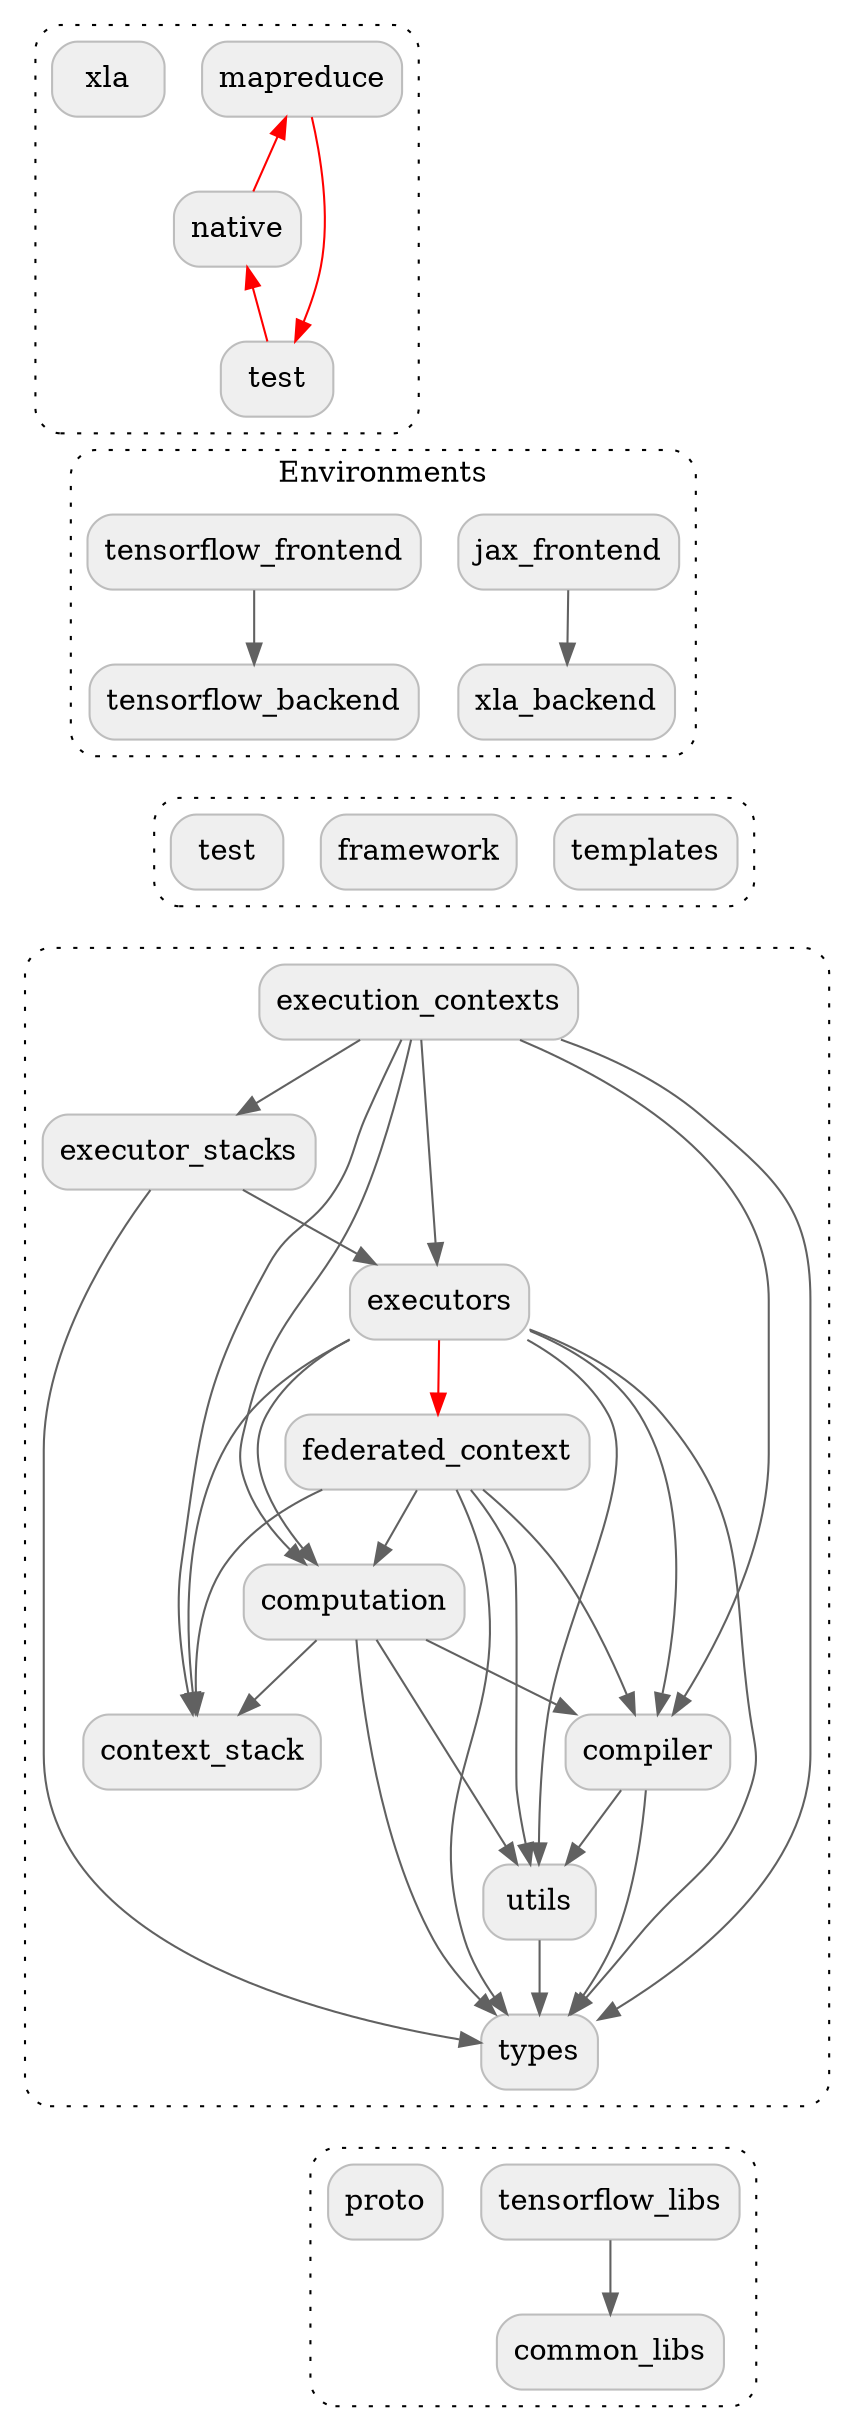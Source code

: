 digraph {
  graph [style="dotted,rounded"]
  node [shape="box", style="rounded,filled", fillcolor="#efefef", color="#bdbdbd"]
  edge [color="#616161"]

  subgraph cluster_backends {
    graph [href="https://github.com/google-parfait/tensorflow-federated/blob/main/tensorflow_federated/python/core/backends" target="_parent"]
    mapreduce [href="https://github.com/google-parfait/tensorflow-federated/blob/main/tensorflow_federated/python/core/backends/mapreduce" target="_parent"]
    native [href="https://github.com/google-parfait/tensorflow-federated/blob/main/tensorflow_federated/python/core/backends/native" target="_parent"]
    backends_test [label="test", href="https://github.com/google-parfait/tensorflow-federated/blob/main/tensorflow_federated/python/core/backends/test" target="_parent"]
    xla [href="https://github.com/google-parfait/tensorflow-federated/blob/main/tensorflow_federated/python/core/backends/xla" target="_parent"]
  }

  // TODO: b/233800075 - Remove dependency from `native` to `mapreduce`.
  mapreduce -> native [dir=back, color="#ff0000"]
  // TODO: b/233800373 - Remove dependency from `test` to `native`.
  native -> backends_test [dir=back, color="#ff0000"]
  // TODO: b/233801300 - Remove dependency from `mapreduce` to `test`.
  mapreduce -> backends_test [color="#ff0000"]
  backends_test -> jax_frontend [arrowhead="none", style="invisible"]
  backends_test -> tensorflow_frontend [arrowhead="none", style="invisible"]

  subgraph cluster_environments {
    graph [label="Environments", href="https://github.com/google-parfait/tensorflow-federated/blob/main/tensorflow_federated/python/core/environments" target="_parent"]
    jax_frontend [href="https://github.com/google-parfait/tensorflow-federated/blob/main/tensorflow_federated/python/core/environments/jax_frontend" target="_parent"]
    xla_backend [href="https://github.com/google-parfait/tensorflow-federated/blob/main/tensorflow_federated/python/core/environments/xla_backend" target="_parent"]
    tensorflow_frontend [href="https://github.com/google-parfait/tensorflow-federated/blob/main/tensorflow_federated/python/core/environments/tensorflow_frontend" target="_parent"]
    tensorflow_backend [href="https://github.com/google-parfait/tensorflow-federated/blob/main/tensorflow_federated/python/core/environments/tensorflow_backend" target="_parent"]
  }

  jax_frontend -> xla_backend
  xla_backend -> framework [arrowhead="none", style="invisible"]
  xla_backend -> test [arrowhead="none", style="invisible"]
  xla_backend -> templates [arrowhead="none", style="invisible"]
  tensorflow_frontend -> tensorflow_backend
  tensorflow_backend -> framework [arrowhead="none", style="invisible"]
  tensorflow_backend -> test [arrowhead="none", style="invisible"]
  tensorflow_backend -> templates [arrowhead="none", style="invisible"]

  subgraph cluster_core_1 {
    framework [href="https://github.com/google-parfait/tensorflow-federated/blob/main/tensorflow_federated/python/core/framework" target="_parent"]
    test [href="https://github.com/google-parfait/tensorflow-federated/blob/main/tensorflow_federated/python/core/test" target="_parent"]
    templates [href="https://github.com/google-parfait/tensorflow-federated/blob/main/tensorflow_federated/python/core/templates" target="_parent"]
  }

  framework -> execution_contexts [arrowhead="none", style="invisible"]
  test -> execution_contexts [arrowhead="none", style="invisible"]
  templates -> execution_contexts [arrowhead="none", style="invisible"]

  subgraph cluster_core_2 {
    graph [href="https://github.com/google-parfait/tensorflow-federated/blob/main/tensorflow_federated/python/core/impl" target="_parent"]
    execution_contexts [href="https://github.com/google-parfait/tensorflow-federated/blob/main/tensorflow_federated/python/core/impl/execution_contexts" target="_parent"]
    executor_stacks [href="https://github.com/google-parfait/tensorflow-federated/blob/main/tensorflow_federated/python/core/impl/executor_stacks" target="_parent"]
    executors [href="https://github.com/google-parfait/tensorflow-federated/blob/main/tensorflow_federated/python/core/impl/executors" target="_parent"]
    federated_context [href="https://github.com/google-parfait/tensorflow-federated/blob/main/tensorflow_federated/python/core/impl/federated_context" target="_parent"]
    computation [href="https://github.com/google-parfait/tensorflow-federated/blob/main/tensorflow_federated/python/core/impl/computation" target="_parent"]
    compiler [href="https://github.com/google-parfait/tensorflow-federated/blob/main/tensorflow_federated/python/core/impl/compiler" target="_parent"]
    utils [href="https://github.com/google-parfait/tensorflow-federated/blob/main/tensorflow_federated/python/core/impl/utils" target="_parent"]
    types [href="https://github.com/google-parfait/tensorflow-federated/blob/main/tensorflow_federated/python/core/impl/types" target="_parent"]
    context_stack [href="https://github.com/google-parfait/tensorflow-federated/blob/main/tensorflow_federated/python/core/impl/context_stack" target="_parent"]
  }

  execution_contexts -> executor_stacks
  execution_contexts -> executors
  execution_contexts -> computation
  execution_contexts -> compiler
  execution_contexts -> types
  execution_contexts -> context_stack
  executor_stacks -> executors
  executor_stacks -> types
  executors -> federated_context [color="#ff0000"]
  executors -> computation
  executors -> compiler
  executors -> utils
  executors -> types
  executors -> context_stack
  federated_context -> computation
  federated_context -> compiler
  federated_context -> utils
  federated_context -> types
  federated_context -> context_stack
  computation -> compiler
  computation -> utils
  computation -> types
  computation -> context_stack
  compiler -> utils
  compiler -> types
  utils -> types
  types -> tensorflow_libs [arrowhead="none", style="invisible"]
  types -> proto [arrowhead="none", style="invisible"]

  subgraph cluster_core_3 {
    tensorflow_libs [href="https://github.com/google-parfait/tensorflow-federated/blob/main/tensorflow_federated/python/tensorflow_libs" target="_parent"]
    common_libs [href="https://github.com/google-parfait/tensorflow-federated/blob/main/tensorflow_federated/python/common_libs" target="_parent"]
    proto [href="https://github.com/google-parfait/tensorflow-federated/blob/main/tensorflow_federated/proto" target="_parent"]
  }

  tensorflow_libs -> common_libs
}
